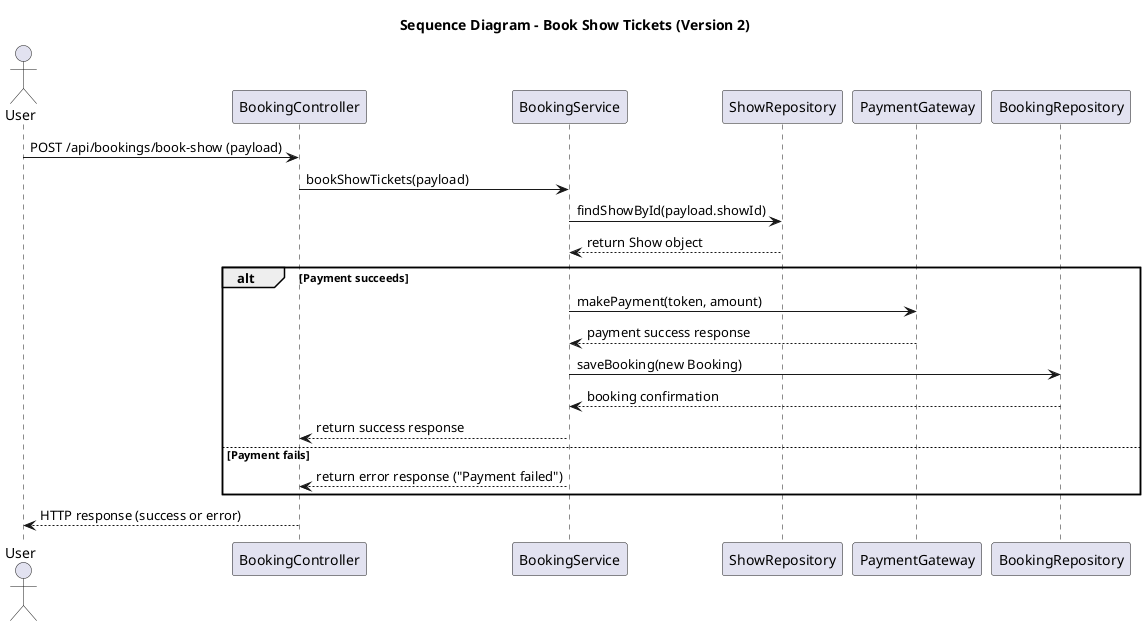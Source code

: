 @startuml
title Sequence Diagram - Book Show Tickets (Version 2)

actor "User" as U
participant "BookingController" as BC
participant "BookingService" as BS
participant "ShowRepository" as SR
participant "PaymentGateway" as PG
participant "BookingRepository" as BR

' Ο χρήστης ξεκινά την αίτηση κράτησης
U -> BC : POST /api/bookings/book-show (payload)
BC -> BS : bookShowTickets(payload)

' Η BookingService αναζητά την προβολή με βάση το showId
BS -> SR : findShowById(payload.showId)
SR --> BS : return Show object

' Εκτέλεση πληρωμής
alt Payment succeeds
    BS -> PG : makePayment(token, amount)
    PG --> BS : payment success response
    ' Αποθήκευση της κράτησης στη βάση
    BS -> BR : saveBooking(new Booking)
    BR --> BS : booking confirmation
    BS --> BC : return success response
else Payment fails
    BS --> BC : return error response ("Payment failed")
end

BC --> U : HTTP response (success or error)
@enduml
